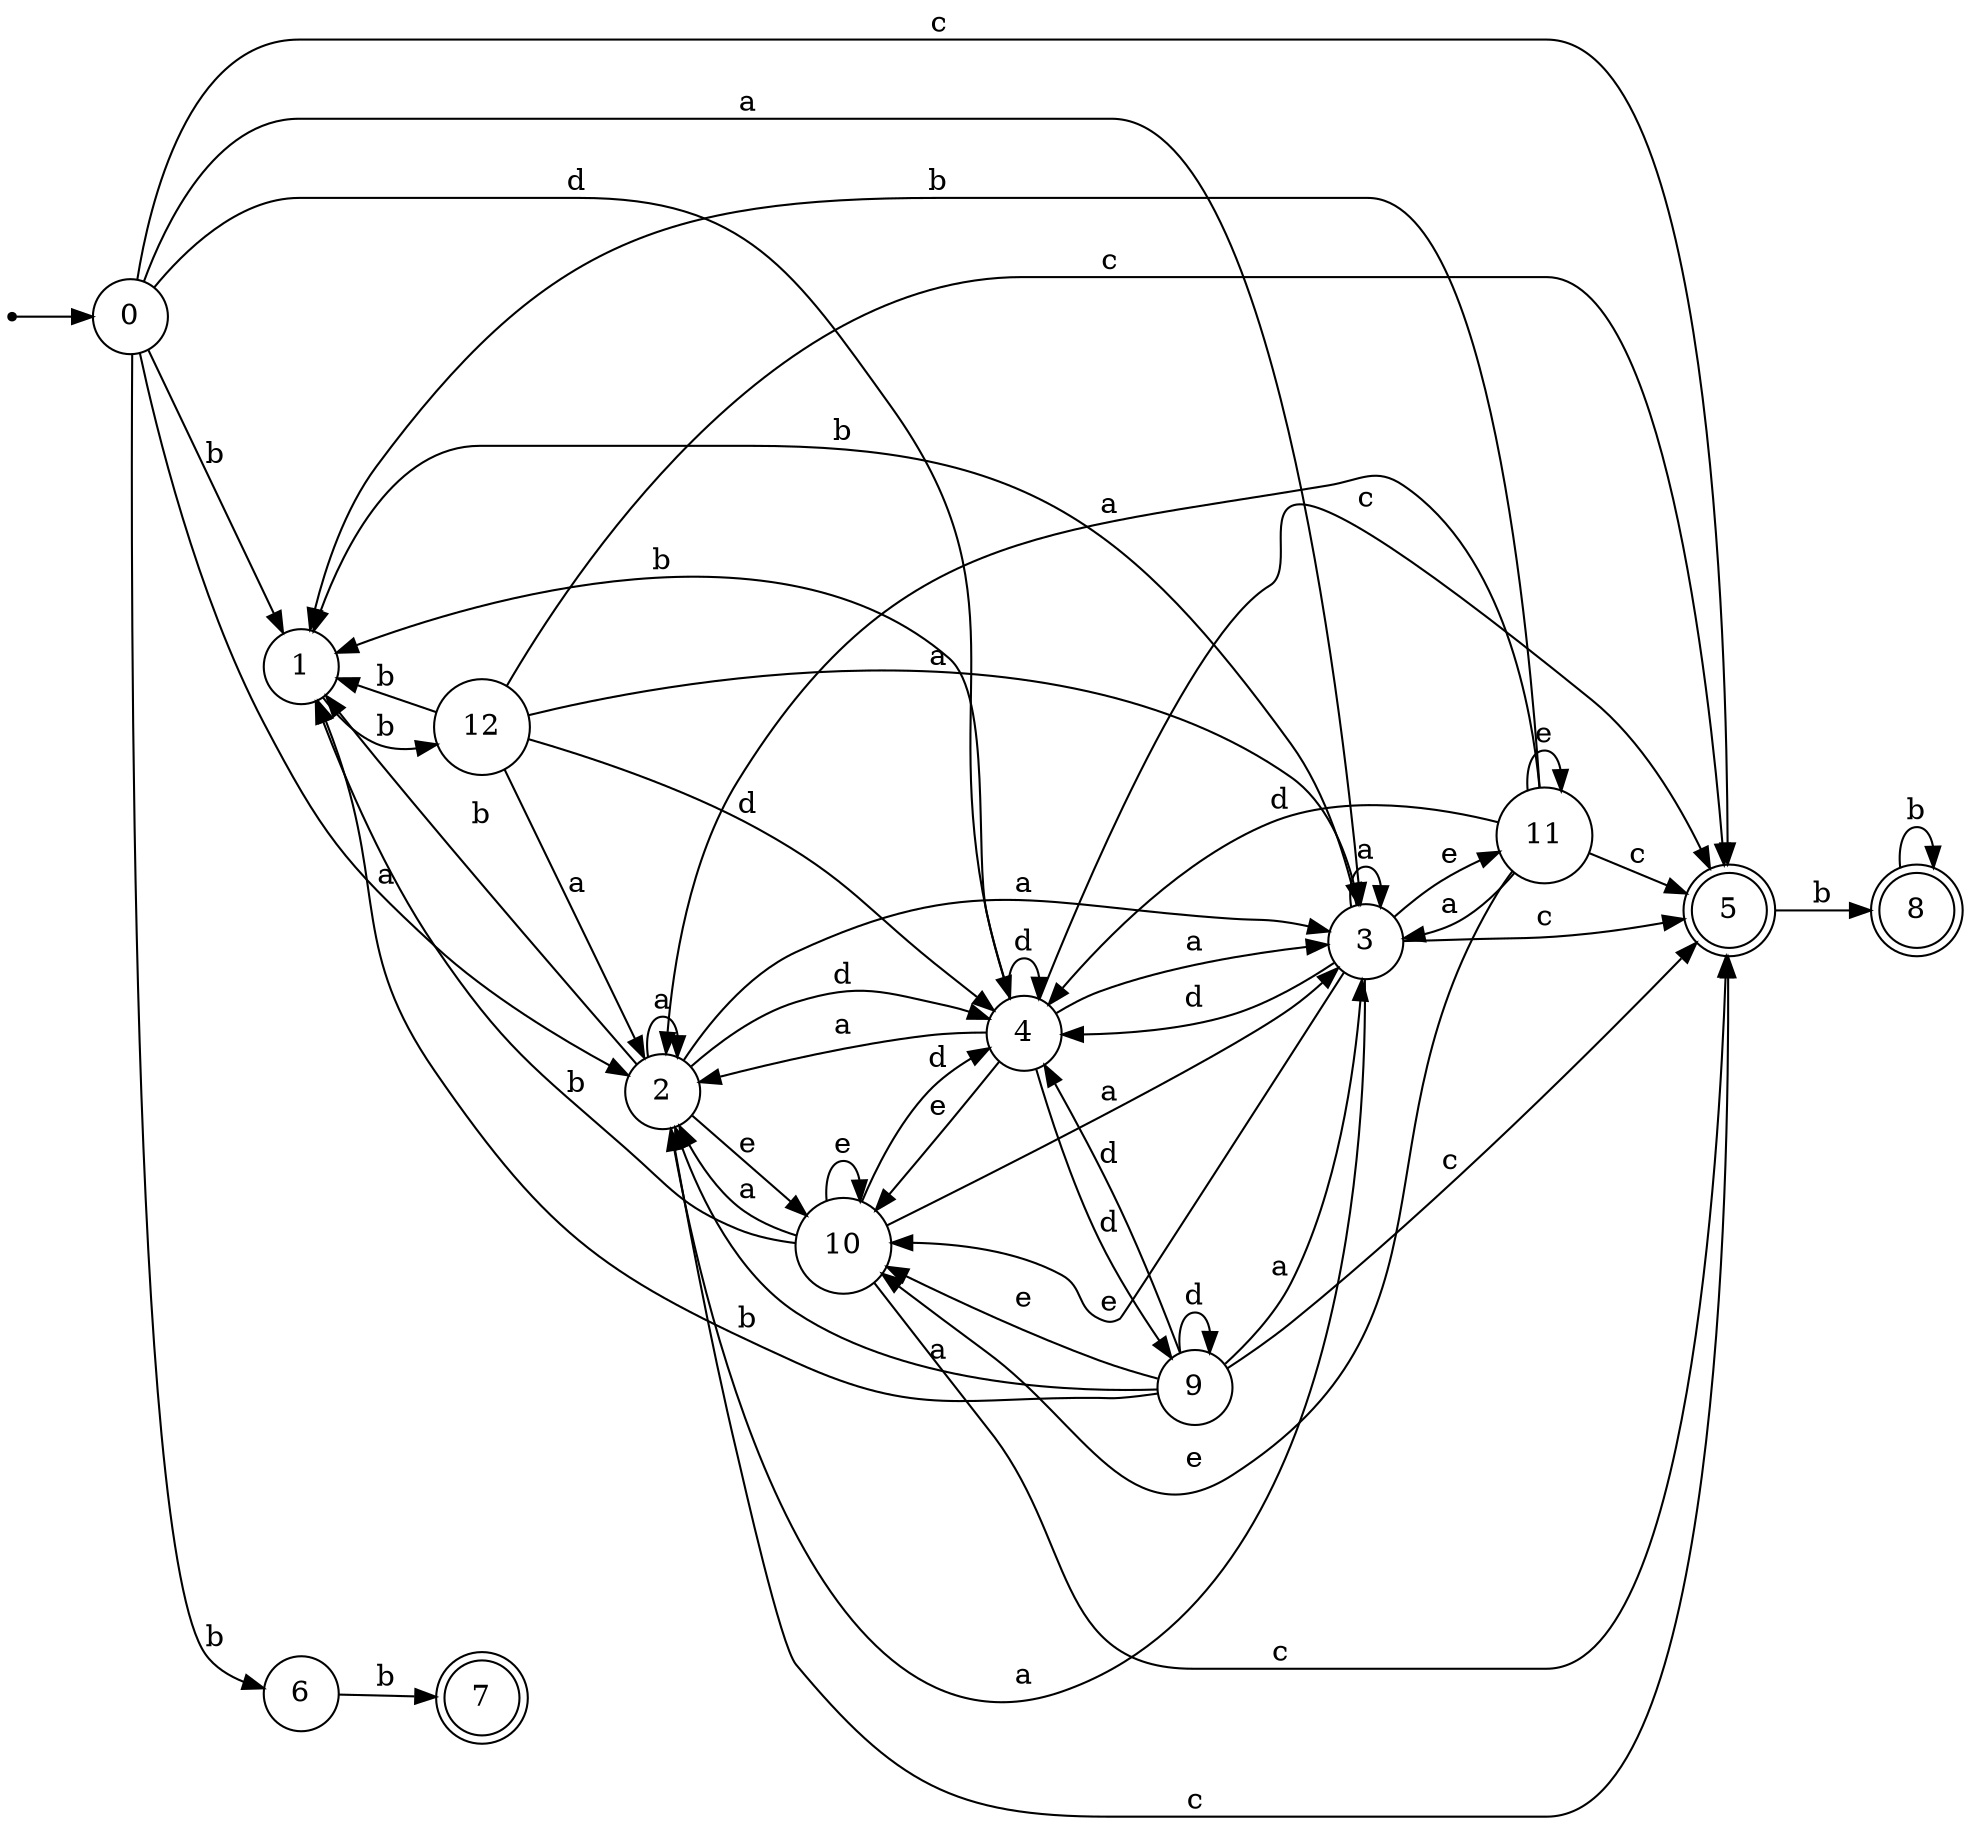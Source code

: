 digraph finite_state_machine {
rankdir=LR;
size="20,20";
node [shape = point]; "dummy0"
node [shape = circle]; "0";
"dummy0" -> "0";
node [shape = circle]; "1";
node [shape = circle]; "2";
node [shape = circle]; "3";
node [shape = circle]; "4";
node [shape = doublecircle]; "5";node [shape = circle]; "6";
node [shape = doublecircle]; "7";node [shape = doublecircle]; "8";node [shape = circle]; "9";
node [shape = circle]; "10";
node [shape = circle]; "11";
node [shape = circle]; "12";
"0" -> "1" [label = "b"];
 "0" -> "6" [label = "b"];
 "0" -> "2" [label = "a"];
 "0" -> "3" [label = "a"];
 "0" -> "4" [label = "d"];
 "0" -> "5" [label = "c"];
 "6" -> "7" [label = "b"];
 "5" -> "8" [label = "b"];
 "8" -> "8" [label = "b"];
 "4" -> "9" [label = "d"];
 "4" -> "4" [label = "d"];
 "4" -> "2" [label = "a"];
 "4" -> "3" [label = "a"];
 "4" -> "10" [label = "e"];
 "4" -> "1" [label = "b"];
 "4" -> "5" [label = "c"];
 "10" -> "10" [label = "e"];
 "10" -> "2" [label = "a"];
 "10" -> "3" [label = "a"];
 "10" -> "4" [label = "d"];
 "10" -> "1" [label = "b"];
 "10" -> "5" [label = "c"];
 "9" -> "9" [label = "d"];
 "9" -> "4" [label = "d"];
 "9" -> "2" [label = "a"];
 "9" -> "3" [label = "a"];
 "9" -> "10" [label = "e"];
 "9" -> "1" [label = "b"];
 "9" -> "5" [label = "c"];
 "3" -> "2" [label = "a"];
 "3" -> "3" [label = "a"];
 "3" -> "10" [label = "e"];
 "3" -> "11" [label = "e"];
 "3" -> "4" [label = "d"];
 "3" -> "1" [label = "b"];
 "3" -> "5" [label = "c"];
 "11" -> "10" [label = "e"];
 "11" -> "11" [label = "e"];
 "11" -> "2" [label = "a"];
 "11" -> "3" [label = "a"];
 "11" -> "4" [label = "d"];
 "11" -> "1" [label = "b"];
 "11" -> "5" [label = "c"];
 "2" -> "2" [label = "a"];
 "2" -> "3" [label = "a"];
 "2" -> "4" [label = "d"];
 "2" -> "10" [label = "e"];
 "2" -> "1" [label = "b"];
 "2" -> "5" [label = "c"];
 "1" -> "12" [label = "b"];
 "12" -> "1" [label = "b"];
 "12" -> "2" [label = "a"];
 "12" -> "3" [label = "a"];
 "12" -> "4" [label = "d"];
 "12" -> "5" [label = "c"];
 }
